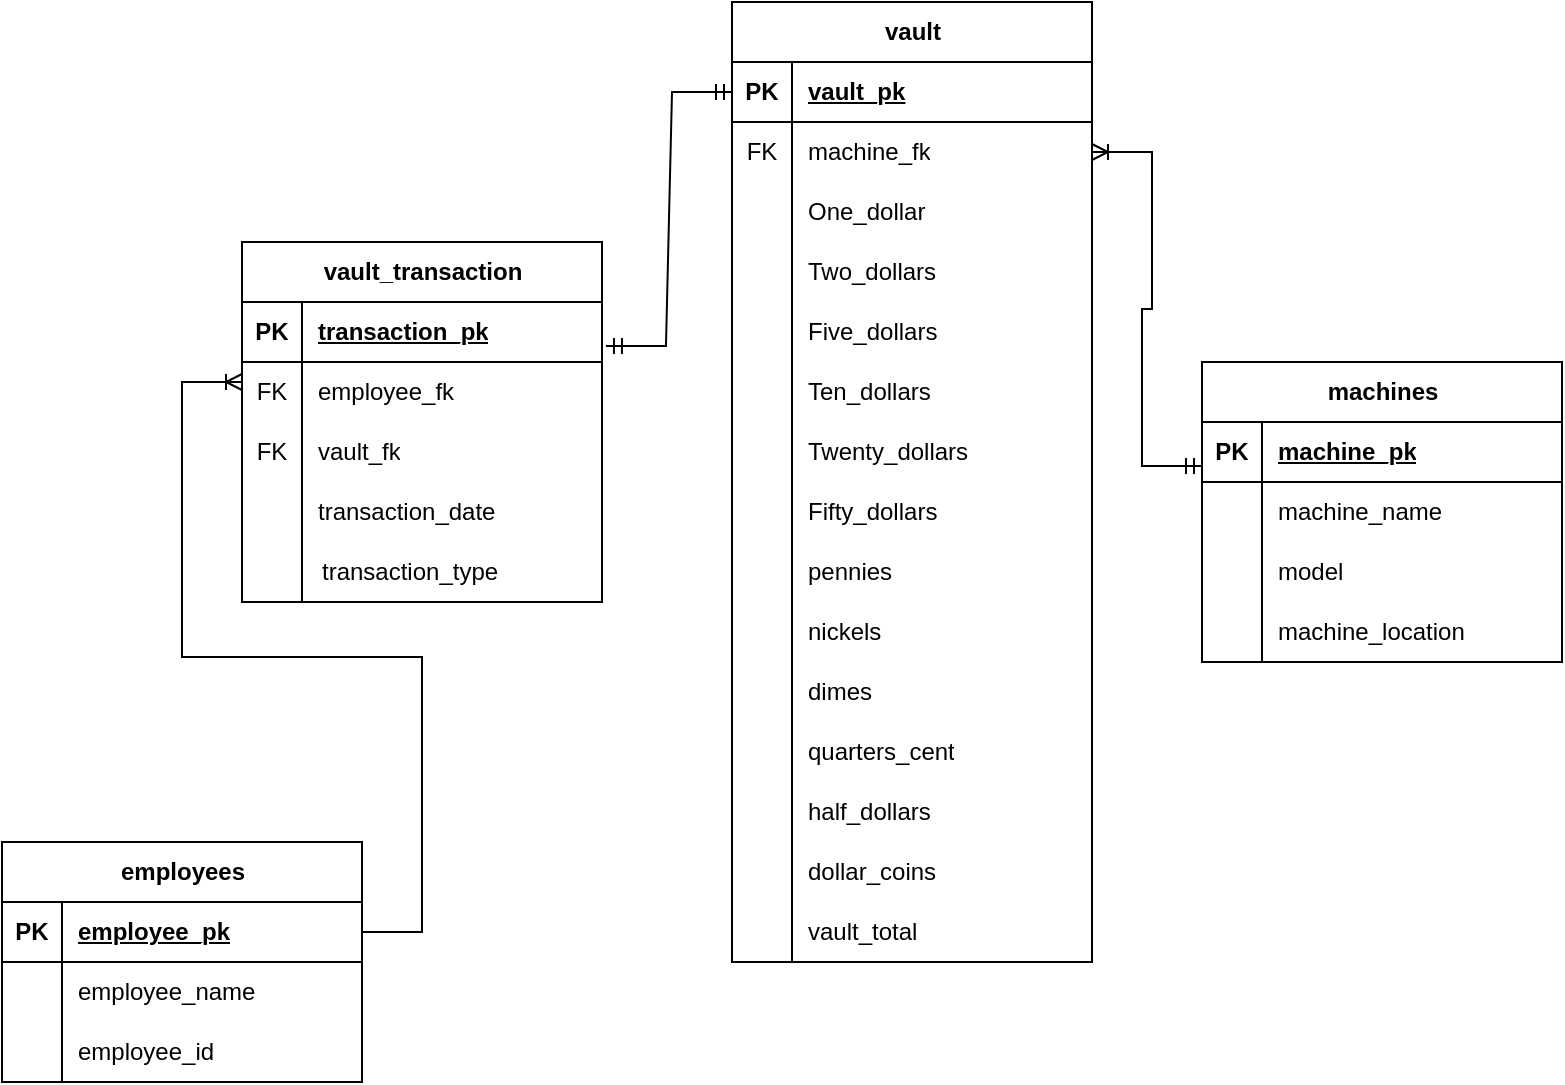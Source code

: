 <mxfile version="21.0.10" type="device"><diagram name="Page-1" id="SC1Mm9IqNEoPZo5DGhQD"><mxGraphModel dx="538" dy="452" grid="1" gridSize="10" guides="1" tooltips="1" connect="1" arrows="1" fold="1" page="1" pageScale="1" pageWidth="850" pageHeight="1100" math="0" shadow="0"><root><mxCell id="0"/><mxCell id="1" parent="0"/><mxCell id="5i9lo2ZhsD5Npf_soBxD-9" value="vault_transaction" style="shape=table;startSize=30;container=1;collapsible=1;childLayout=tableLayout;fixedRows=1;rowLines=0;fontStyle=1;align=center;resizeLast=1;html=1;" parent="1" vertex="1"><mxGeometry x="180" y="160" width="180" height="180" as="geometry"/></mxCell><mxCell id="5i9lo2ZhsD5Npf_soBxD-10" value="" style="shape=tableRow;horizontal=0;startSize=0;swimlaneHead=0;swimlaneBody=0;fillColor=none;collapsible=0;dropTarget=0;points=[[0,0.5],[1,0.5]];portConstraint=eastwest;top=0;left=0;right=0;bottom=1;" parent="5i9lo2ZhsD5Npf_soBxD-9" vertex="1"><mxGeometry y="30" width="180" height="30" as="geometry"/></mxCell><mxCell id="5i9lo2ZhsD5Npf_soBxD-11" value="PK" style="shape=partialRectangle;connectable=0;fillColor=none;top=0;left=0;bottom=0;right=0;fontStyle=1;overflow=hidden;whiteSpace=wrap;html=1;" parent="5i9lo2ZhsD5Npf_soBxD-10" vertex="1"><mxGeometry width="30" height="30" as="geometry"><mxRectangle width="30" height="30" as="alternateBounds"/></mxGeometry></mxCell><mxCell id="5i9lo2ZhsD5Npf_soBxD-12" value="transaction_pk" style="shape=partialRectangle;connectable=0;fillColor=none;top=0;left=0;bottom=0;right=0;align=left;spacingLeft=6;fontStyle=5;overflow=hidden;whiteSpace=wrap;html=1;" parent="5i9lo2ZhsD5Npf_soBxD-10" vertex="1"><mxGeometry x="30" width="150" height="30" as="geometry"><mxRectangle width="150" height="30" as="alternateBounds"/></mxGeometry></mxCell><mxCell id="5i9lo2ZhsD5Npf_soBxD-13" value="" style="shape=tableRow;horizontal=0;startSize=0;swimlaneHead=0;swimlaneBody=0;fillColor=none;collapsible=0;dropTarget=0;points=[[0,0.5],[1,0.5]];portConstraint=eastwest;top=0;left=0;right=0;bottom=0;" parent="5i9lo2ZhsD5Npf_soBxD-9" vertex="1"><mxGeometry y="60" width="180" height="30" as="geometry"/></mxCell><mxCell id="5i9lo2ZhsD5Npf_soBxD-14" value="FK" style="shape=partialRectangle;connectable=0;fillColor=none;top=0;left=0;bottom=0;right=0;editable=1;overflow=hidden;whiteSpace=wrap;html=1;" parent="5i9lo2ZhsD5Npf_soBxD-13" vertex="1"><mxGeometry width="30" height="30" as="geometry"><mxRectangle width="30" height="30" as="alternateBounds"/></mxGeometry></mxCell><mxCell id="5i9lo2ZhsD5Npf_soBxD-15" value="employee_fk" style="shape=partialRectangle;connectable=0;fillColor=none;top=0;left=0;bottom=0;right=0;align=left;spacingLeft=6;overflow=hidden;whiteSpace=wrap;html=1;" parent="5i9lo2ZhsD5Npf_soBxD-13" vertex="1"><mxGeometry x="30" width="150" height="30" as="geometry"><mxRectangle width="150" height="30" as="alternateBounds"/></mxGeometry></mxCell><mxCell id="5i9lo2ZhsD5Npf_soBxD-16" value="" style="shape=tableRow;horizontal=0;startSize=0;swimlaneHead=0;swimlaneBody=0;fillColor=none;collapsible=0;dropTarget=0;points=[[0,0.5],[1,0.5]];portConstraint=eastwest;top=0;left=0;right=0;bottom=0;" parent="5i9lo2ZhsD5Npf_soBxD-9" vertex="1"><mxGeometry y="90" width="180" height="30" as="geometry"/></mxCell><mxCell id="5i9lo2ZhsD5Npf_soBxD-17" value="FK" style="shape=partialRectangle;connectable=0;fillColor=none;top=0;left=0;bottom=0;right=0;editable=1;overflow=hidden;whiteSpace=wrap;html=1;" parent="5i9lo2ZhsD5Npf_soBxD-16" vertex="1"><mxGeometry width="30" height="30" as="geometry"><mxRectangle width="30" height="30" as="alternateBounds"/></mxGeometry></mxCell><mxCell id="5i9lo2ZhsD5Npf_soBxD-18" value="vault_fk" style="shape=partialRectangle;connectable=0;fillColor=none;top=0;left=0;bottom=0;right=0;align=left;spacingLeft=6;overflow=hidden;whiteSpace=wrap;html=1;" parent="5i9lo2ZhsD5Npf_soBxD-16" vertex="1"><mxGeometry x="30" width="150" height="30" as="geometry"><mxRectangle width="150" height="30" as="alternateBounds"/></mxGeometry></mxCell><mxCell id="5i9lo2ZhsD5Npf_soBxD-19" value="" style="shape=tableRow;horizontal=0;startSize=0;swimlaneHead=0;swimlaneBody=0;fillColor=none;collapsible=0;dropTarget=0;points=[[0,0.5],[1,0.5]];portConstraint=eastwest;top=0;left=0;right=0;bottom=0;" parent="5i9lo2ZhsD5Npf_soBxD-9" vertex="1"><mxGeometry y="120" width="180" height="30" as="geometry"/></mxCell><mxCell id="5i9lo2ZhsD5Npf_soBxD-20" value="" style="shape=partialRectangle;connectable=0;fillColor=none;top=0;left=0;bottom=0;right=0;editable=1;overflow=hidden;whiteSpace=wrap;html=1;" parent="5i9lo2ZhsD5Npf_soBxD-19" vertex="1"><mxGeometry width="30" height="30" as="geometry"><mxRectangle width="30" height="30" as="alternateBounds"/></mxGeometry></mxCell><mxCell id="5i9lo2ZhsD5Npf_soBxD-21" value="transaction_date" style="shape=partialRectangle;connectable=0;fillColor=none;top=0;left=0;bottom=0;right=0;align=left;spacingLeft=6;overflow=hidden;whiteSpace=wrap;html=1;" parent="5i9lo2ZhsD5Npf_soBxD-19" vertex="1"><mxGeometry x="30" width="150" height="30" as="geometry"><mxRectangle width="150" height="30" as="alternateBounds"/></mxGeometry></mxCell><mxCell id="5i9lo2ZhsD5Npf_soBxD-35" style="shape=tableRow;horizontal=0;startSize=0;swimlaneHead=0;swimlaneBody=0;fillColor=none;collapsible=0;dropTarget=0;points=[[0,0.5],[1,0.5]];portConstraint=eastwest;top=0;left=0;right=0;bottom=0;" parent="5i9lo2ZhsD5Npf_soBxD-9" vertex="1"><mxGeometry y="150" width="180" height="30" as="geometry"/></mxCell><mxCell id="5i9lo2ZhsD5Npf_soBxD-36" style="shape=partialRectangle;connectable=0;fillColor=none;top=0;left=0;bottom=0;right=0;editable=1;overflow=hidden;whiteSpace=wrap;html=1;" parent="5i9lo2ZhsD5Npf_soBxD-35" vertex="1"><mxGeometry width="30" height="30" as="geometry"><mxRectangle width="30" height="30" as="alternateBounds"/></mxGeometry></mxCell><mxCell id="5i9lo2ZhsD5Npf_soBxD-37" value="&lt;div style=&quot;background-color:#ffffff;padding-left:2px;padding-top:0px;padding-right:0px;padding-bottom:0px;&quot;&gt;transaction_type&lt;/div&gt;" style="shape=partialRectangle;connectable=0;fillColor=none;top=0;left=0;bottom=0;right=0;align=left;spacingLeft=6;overflow=hidden;whiteSpace=wrap;html=1;" parent="5i9lo2ZhsD5Npf_soBxD-35" vertex="1"><mxGeometry x="30" width="150" height="30" as="geometry"><mxRectangle width="150" height="30" as="alternateBounds"/></mxGeometry></mxCell><mxCell id="5i9lo2ZhsD5Npf_soBxD-39" value="vault" style="shape=table;startSize=30;container=1;collapsible=1;childLayout=tableLayout;fixedRows=1;rowLines=0;fontStyle=1;align=center;resizeLast=1;html=1;" parent="1" vertex="1"><mxGeometry x="425" y="40" width="180" height="480" as="geometry"/></mxCell><mxCell id="5i9lo2ZhsD5Npf_soBxD-40" value="" style="shape=tableRow;horizontal=0;startSize=0;swimlaneHead=0;swimlaneBody=0;fillColor=none;collapsible=0;dropTarget=0;points=[[0,0.5],[1,0.5]];portConstraint=eastwest;top=0;left=0;right=0;bottom=1;" parent="5i9lo2ZhsD5Npf_soBxD-39" vertex="1"><mxGeometry y="30" width="180" height="30" as="geometry"/></mxCell><mxCell id="5i9lo2ZhsD5Npf_soBxD-41" value="PK" style="shape=partialRectangle;connectable=0;fillColor=none;top=0;left=0;bottom=0;right=0;fontStyle=1;overflow=hidden;whiteSpace=wrap;html=1;" parent="5i9lo2ZhsD5Npf_soBxD-40" vertex="1"><mxGeometry width="30" height="30" as="geometry"><mxRectangle width="30" height="30" as="alternateBounds"/></mxGeometry></mxCell><mxCell id="5i9lo2ZhsD5Npf_soBxD-42" value="vault_pk" style="shape=partialRectangle;connectable=0;fillColor=none;top=0;left=0;bottom=0;right=0;align=left;spacingLeft=6;fontStyle=5;overflow=hidden;whiteSpace=wrap;html=1;" parent="5i9lo2ZhsD5Npf_soBxD-40" vertex="1"><mxGeometry x="30" width="150" height="30" as="geometry"><mxRectangle width="150" height="30" as="alternateBounds"/></mxGeometry></mxCell><mxCell id="5i9lo2ZhsD5Npf_soBxD-43" value="" style="shape=tableRow;horizontal=0;startSize=0;swimlaneHead=0;swimlaneBody=0;fillColor=none;collapsible=0;dropTarget=0;points=[[0,0.5],[1,0.5]];portConstraint=eastwest;top=0;left=0;right=0;bottom=0;" parent="5i9lo2ZhsD5Npf_soBxD-39" vertex="1"><mxGeometry y="60" width="180" height="30" as="geometry"/></mxCell><mxCell id="5i9lo2ZhsD5Npf_soBxD-44" value="FK" style="shape=partialRectangle;connectable=0;fillColor=none;top=0;left=0;bottom=0;right=0;editable=1;overflow=hidden;whiteSpace=wrap;html=1;" parent="5i9lo2ZhsD5Npf_soBxD-43" vertex="1"><mxGeometry width="30" height="30" as="geometry"><mxRectangle width="30" height="30" as="alternateBounds"/></mxGeometry></mxCell><mxCell id="5i9lo2ZhsD5Npf_soBxD-45" value="machine_fk" style="shape=partialRectangle;connectable=0;fillColor=none;top=0;left=0;bottom=0;right=0;align=left;spacingLeft=6;overflow=hidden;whiteSpace=wrap;html=1;" parent="5i9lo2ZhsD5Npf_soBxD-43" vertex="1"><mxGeometry x="30" width="150" height="30" as="geometry"><mxRectangle width="150" height="30" as="alternateBounds"/></mxGeometry></mxCell><mxCell id="5i9lo2ZhsD5Npf_soBxD-46" value="" style="shape=tableRow;horizontal=0;startSize=0;swimlaneHead=0;swimlaneBody=0;fillColor=none;collapsible=0;dropTarget=0;points=[[0,0.5],[1,0.5]];portConstraint=eastwest;top=0;left=0;right=0;bottom=0;" parent="5i9lo2ZhsD5Npf_soBxD-39" vertex="1"><mxGeometry y="90" width="180" height="30" as="geometry"/></mxCell><mxCell id="5i9lo2ZhsD5Npf_soBxD-47" value="" style="shape=partialRectangle;connectable=0;fillColor=none;top=0;left=0;bottom=0;right=0;editable=1;overflow=hidden;whiteSpace=wrap;html=1;" parent="5i9lo2ZhsD5Npf_soBxD-46" vertex="1"><mxGeometry width="30" height="30" as="geometry"><mxRectangle width="30" height="30" as="alternateBounds"/></mxGeometry></mxCell><mxCell id="5i9lo2ZhsD5Npf_soBxD-48" value="One_dollar" style="shape=partialRectangle;connectable=0;fillColor=none;top=0;left=0;bottom=0;right=0;align=left;spacingLeft=6;overflow=hidden;whiteSpace=wrap;html=1;" parent="5i9lo2ZhsD5Npf_soBxD-46" vertex="1"><mxGeometry x="30" width="150" height="30" as="geometry"><mxRectangle width="150" height="30" as="alternateBounds"/></mxGeometry></mxCell><mxCell id="5i9lo2ZhsD5Npf_soBxD-55" style="shape=tableRow;horizontal=0;startSize=0;swimlaneHead=0;swimlaneBody=0;fillColor=none;collapsible=0;dropTarget=0;points=[[0,0.5],[1,0.5]];portConstraint=eastwest;top=0;left=0;right=0;bottom=0;" parent="5i9lo2ZhsD5Npf_soBxD-39" vertex="1"><mxGeometry y="120" width="180" height="30" as="geometry"/></mxCell><mxCell id="5i9lo2ZhsD5Npf_soBxD-56" style="shape=partialRectangle;connectable=0;fillColor=none;top=0;left=0;bottom=0;right=0;editable=1;overflow=hidden;whiteSpace=wrap;html=1;" parent="5i9lo2ZhsD5Npf_soBxD-55" vertex="1"><mxGeometry width="30" height="30" as="geometry"><mxRectangle width="30" height="30" as="alternateBounds"/></mxGeometry></mxCell><mxCell id="5i9lo2ZhsD5Npf_soBxD-57" value="Two_dollars" style="shape=partialRectangle;connectable=0;fillColor=none;top=0;left=0;bottom=0;right=0;align=left;spacingLeft=6;overflow=hidden;whiteSpace=wrap;html=1;" parent="5i9lo2ZhsD5Npf_soBxD-55" vertex="1"><mxGeometry x="30" width="150" height="30" as="geometry"><mxRectangle width="150" height="30" as="alternateBounds"/></mxGeometry></mxCell><mxCell id="5i9lo2ZhsD5Npf_soBxD-52" style="shape=tableRow;horizontal=0;startSize=0;swimlaneHead=0;swimlaneBody=0;fillColor=none;collapsible=0;dropTarget=0;points=[[0,0.5],[1,0.5]];portConstraint=eastwest;top=0;left=0;right=0;bottom=0;" parent="5i9lo2ZhsD5Npf_soBxD-39" vertex="1"><mxGeometry y="150" width="180" height="30" as="geometry"/></mxCell><mxCell id="5i9lo2ZhsD5Npf_soBxD-53" style="shape=partialRectangle;connectable=0;fillColor=none;top=0;left=0;bottom=0;right=0;editable=1;overflow=hidden;whiteSpace=wrap;html=1;" parent="5i9lo2ZhsD5Npf_soBxD-52" vertex="1"><mxGeometry width="30" height="30" as="geometry"><mxRectangle width="30" height="30" as="alternateBounds"/></mxGeometry></mxCell><mxCell id="5i9lo2ZhsD5Npf_soBxD-54" value="Five_dollars" style="shape=partialRectangle;connectable=0;fillColor=none;top=0;left=0;bottom=0;right=0;align=left;spacingLeft=6;overflow=hidden;whiteSpace=wrap;html=1;" parent="5i9lo2ZhsD5Npf_soBxD-52" vertex="1"><mxGeometry x="30" width="150" height="30" as="geometry"><mxRectangle width="150" height="30" as="alternateBounds"/></mxGeometry></mxCell><mxCell id="5i9lo2ZhsD5Npf_soBxD-49" value="" style="shape=tableRow;horizontal=0;startSize=0;swimlaneHead=0;swimlaneBody=0;fillColor=none;collapsible=0;dropTarget=0;points=[[0,0.5],[1,0.5]];portConstraint=eastwest;top=0;left=0;right=0;bottom=0;" parent="5i9lo2ZhsD5Npf_soBxD-39" vertex="1"><mxGeometry y="180" width="180" height="30" as="geometry"/></mxCell><mxCell id="5i9lo2ZhsD5Npf_soBxD-50" value="" style="shape=partialRectangle;connectable=0;fillColor=none;top=0;left=0;bottom=0;right=0;editable=1;overflow=hidden;whiteSpace=wrap;html=1;" parent="5i9lo2ZhsD5Npf_soBxD-49" vertex="1"><mxGeometry width="30" height="30" as="geometry"><mxRectangle width="30" height="30" as="alternateBounds"/></mxGeometry></mxCell><mxCell id="5i9lo2ZhsD5Npf_soBxD-51" value="Ten_dollars" style="shape=partialRectangle;connectable=0;fillColor=none;top=0;left=0;bottom=0;right=0;align=left;spacingLeft=6;overflow=hidden;whiteSpace=wrap;html=1;" parent="5i9lo2ZhsD5Npf_soBxD-49" vertex="1"><mxGeometry x="30" width="150" height="30" as="geometry"><mxRectangle width="150" height="30" as="alternateBounds"/></mxGeometry></mxCell><mxCell id="5i9lo2ZhsD5Npf_soBxD-64" style="shape=tableRow;horizontal=0;startSize=0;swimlaneHead=0;swimlaneBody=0;fillColor=none;collapsible=0;dropTarget=0;points=[[0,0.5],[1,0.5]];portConstraint=eastwest;top=0;left=0;right=0;bottom=0;" parent="5i9lo2ZhsD5Npf_soBxD-39" vertex="1"><mxGeometry y="210" width="180" height="30" as="geometry"/></mxCell><mxCell id="5i9lo2ZhsD5Npf_soBxD-65" style="shape=partialRectangle;connectable=0;fillColor=none;top=0;left=0;bottom=0;right=0;editable=1;overflow=hidden;whiteSpace=wrap;html=1;" parent="5i9lo2ZhsD5Npf_soBxD-64" vertex="1"><mxGeometry width="30" height="30" as="geometry"><mxRectangle width="30" height="30" as="alternateBounds"/></mxGeometry></mxCell><mxCell id="5i9lo2ZhsD5Npf_soBxD-66" value="Twenty_dollars" style="shape=partialRectangle;connectable=0;fillColor=none;top=0;left=0;bottom=0;right=0;align=left;spacingLeft=6;overflow=hidden;whiteSpace=wrap;html=1;" parent="5i9lo2ZhsD5Npf_soBxD-64" vertex="1"><mxGeometry x="30" width="150" height="30" as="geometry"><mxRectangle width="150" height="30" as="alternateBounds"/></mxGeometry></mxCell><mxCell id="5i9lo2ZhsD5Npf_soBxD-61" style="shape=tableRow;horizontal=0;startSize=0;swimlaneHead=0;swimlaneBody=0;fillColor=none;collapsible=0;dropTarget=0;points=[[0,0.5],[1,0.5]];portConstraint=eastwest;top=0;left=0;right=0;bottom=0;" parent="5i9lo2ZhsD5Npf_soBxD-39" vertex="1"><mxGeometry y="240" width="180" height="30" as="geometry"/></mxCell><mxCell id="5i9lo2ZhsD5Npf_soBxD-62" style="shape=partialRectangle;connectable=0;fillColor=none;top=0;left=0;bottom=0;right=0;editable=1;overflow=hidden;whiteSpace=wrap;html=1;" parent="5i9lo2ZhsD5Npf_soBxD-61" vertex="1"><mxGeometry width="30" height="30" as="geometry"><mxRectangle width="30" height="30" as="alternateBounds"/></mxGeometry></mxCell><mxCell id="5i9lo2ZhsD5Npf_soBxD-63" value="Fifty_dollars" style="shape=partialRectangle;connectable=0;fillColor=none;top=0;left=0;bottom=0;right=0;align=left;spacingLeft=6;overflow=hidden;whiteSpace=wrap;html=1;" parent="5i9lo2ZhsD5Npf_soBxD-61" vertex="1"><mxGeometry x="30" width="150" height="30" as="geometry"><mxRectangle width="150" height="30" as="alternateBounds"/></mxGeometry></mxCell><mxCell id="5i9lo2ZhsD5Npf_soBxD-58" style="shape=tableRow;horizontal=0;startSize=0;swimlaneHead=0;swimlaneBody=0;fillColor=none;collapsible=0;dropTarget=0;points=[[0,0.5],[1,0.5]];portConstraint=eastwest;top=0;left=0;right=0;bottom=0;" parent="5i9lo2ZhsD5Npf_soBxD-39" vertex="1"><mxGeometry y="270" width="180" height="30" as="geometry"/></mxCell><mxCell id="5i9lo2ZhsD5Npf_soBxD-59" style="shape=partialRectangle;connectable=0;fillColor=none;top=0;left=0;bottom=0;right=0;editable=1;overflow=hidden;whiteSpace=wrap;html=1;" parent="5i9lo2ZhsD5Npf_soBxD-58" vertex="1"><mxGeometry width="30" height="30" as="geometry"><mxRectangle width="30" height="30" as="alternateBounds"/></mxGeometry></mxCell><mxCell id="5i9lo2ZhsD5Npf_soBxD-60" value="pennies" style="shape=partialRectangle;connectable=0;fillColor=none;top=0;left=0;bottom=0;right=0;align=left;spacingLeft=6;overflow=hidden;whiteSpace=wrap;html=1;" parent="5i9lo2ZhsD5Npf_soBxD-58" vertex="1"><mxGeometry x="30" width="150" height="30" as="geometry"><mxRectangle width="150" height="30" as="alternateBounds"/></mxGeometry></mxCell><mxCell id="5i9lo2ZhsD5Npf_soBxD-68" style="shape=tableRow;horizontal=0;startSize=0;swimlaneHead=0;swimlaneBody=0;fillColor=none;collapsible=0;dropTarget=0;points=[[0,0.5],[1,0.5]];portConstraint=eastwest;top=0;left=0;right=0;bottom=0;" parent="5i9lo2ZhsD5Npf_soBxD-39" vertex="1"><mxGeometry y="300" width="180" height="30" as="geometry"/></mxCell><mxCell id="5i9lo2ZhsD5Npf_soBxD-69" style="shape=partialRectangle;connectable=0;fillColor=none;top=0;left=0;bottom=0;right=0;editable=1;overflow=hidden;whiteSpace=wrap;html=1;" parent="5i9lo2ZhsD5Npf_soBxD-68" vertex="1"><mxGeometry width="30" height="30" as="geometry"><mxRectangle width="30" height="30" as="alternateBounds"/></mxGeometry></mxCell><mxCell id="5i9lo2ZhsD5Npf_soBxD-70" value="nickels" style="shape=partialRectangle;connectable=0;fillColor=none;top=0;left=0;bottom=0;right=0;align=left;spacingLeft=6;overflow=hidden;whiteSpace=wrap;html=1;" parent="5i9lo2ZhsD5Npf_soBxD-68" vertex="1"><mxGeometry x="30" width="150" height="30" as="geometry"><mxRectangle width="150" height="30" as="alternateBounds"/></mxGeometry></mxCell><mxCell id="5i9lo2ZhsD5Npf_soBxD-71" style="shape=tableRow;horizontal=0;startSize=0;swimlaneHead=0;swimlaneBody=0;fillColor=none;collapsible=0;dropTarget=0;points=[[0,0.5],[1,0.5]];portConstraint=eastwest;top=0;left=0;right=0;bottom=0;" parent="5i9lo2ZhsD5Npf_soBxD-39" vertex="1"><mxGeometry y="330" width="180" height="30" as="geometry"/></mxCell><mxCell id="5i9lo2ZhsD5Npf_soBxD-72" style="shape=partialRectangle;connectable=0;fillColor=none;top=0;left=0;bottom=0;right=0;editable=1;overflow=hidden;whiteSpace=wrap;html=1;" parent="5i9lo2ZhsD5Npf_soBxD-71" vertex="1"><mxGeometry width="30" height="30" as="geometry"><mxRectangle width="30" height="30" as="alternateBounds"/></mxGeometry></mxCell><mxCell id="5i9lo2ZhsD5Npf_soBxD-73" value="dimes" style="shape=partialRectangle;connectable=0;fillColor=none;top=0;left=0;bottom=0;right=0;align=left;spacingLeft=6;overflow=hidden;whiteSpace=wrap;html=1;" parent="5i9lo2ZhsD5Npf_soBxD-71" vertex="1"><mxGeometry x="30" width="150" height="30" as="geometry"><mxRectangle width="150" height="30" as="alternateBounds"/></mxGeometry></mxCell><mxCell id="5i9lo2ZhsD5Npf_soBxD-74" style="shape=tableRow;horizontal=0;startSize=0;swimlaneHead=0;swimlaneBody=0;fillColor=none;collapsible=0;dropTarget=0;points=[[0,0.5],[1,0.5]];portConstraint=eastwest;top=0;left=0;right=0;bottom=0;" parent="5i9lo2ZhsD5Npf_soBxD-39" vertex="1"><mxGeometry y="360" width="180" height="30" as="geometry"/></mxCell><mxCell id="5i9lo2ZhsD5Npf_soBxD-75" style="shape=partialRectangle;connectable=0;fillColor=none;top=0;left=0;bottom=0;right=0;editable=1;overflow=hidden;whiteSpace=wrap;html=1;" parent="5i9lo2ZhsD5Npf_soBxD-74" vertex="1"><mxGeometry width="30" height="30" as="geometry"><mxRectangle width="30" height="30" as="alternateBounds"/></mxGeometry></mxCell><mxCell id="5i9lo2ZhsD5Npf_soBxD-76" value="quarters_cent" style="shape=partialRectangle;connectable=0;fillColor=none;top=0;left=0;bottom=0;right=0;align=left;spacingLeft=6;overflow=hidden;whiteSpace=wrap;html=1;" parent="5i9lo2ZhsD5Npf_soBxD-74" vertex="1"><mxGeometry x="30" width="150" height="30" as="geometry"><mxRectangle width="150" height="30" as="alternateBounds"/></mxGeometry></mxCell><mxCell id="5i9lo2ZhsD5Npf_soBxD-80" style="shape=tableRow;horizontal=0;startSize=0;swimlaneHead=0;swimlaneBody=0;fillColor=none;collapsible=0;dropTarget=0;points=[[0,0.5],[1,0.5]];portConstraint=eastwest;top=0;left=0;right=0;bottom=0;" parent="5i9lo2ZhsD5Npf_soBxD-39" vertex="1"><mxGeometry y="390" width="180" height="30" as="geometry"/></mxCell><mxCell id="5i9lo2ZhsD5Npf_soBxD-81" style="shape=partialRectangle;connectable=0;fillColor=none;top=0;left=0;bottom=0;right=0;editable=1;overflow=hidden;whiteSpace=wrap;html=1;" parent="5i9lo2ZhsD5Npf_soBxD-80" vertex="1"><mxGeometry width="30" height="30" as="geometry"><mxRectangle width="30" height="30" as="alternateBounds"/></mxGeometry></mxCell><mxCell id="5i9lo2ZhsD5Npf_soBxD-82" value="half_dollars" style="shape=partialRectangle;connectable=0;fillColor=none;top=0;left=0;bottom=0;right=0;align=left;spacingLeft=6;overflow=hidden;whiteSpace=wrap;html=1;" parent="5i9lo2ZhsD5Npf_soBxD-80" vertex="1"><mxGeometry x="30" width="150" height="30" as="geometry"><mxRectangle width="150" height="30" as="alternateBounds"/></mxGeometry></mxCell><mxCell id="5i9lo2ZhsD5Npf_soBxD-77" style="shape=tableRow;horizontal=0;startSize=0;swimlaneHead=0;swimlaneBody=0;fillColor=none;collapsible=0;dropTarget=0;points=[[0,0.5],[1,0.5]];portConstraint=eastwest;top=0;left=0;right=0;bottom=0;" parent="5i9lo2ZhsD5Npf_soBxD-39" vertex="1"><mxGeometry y="420" width="180" height="30" as="geometry"/></mxCell><mxCell id="5i9lo2ZhsD5Npf_soBxD-78" style="shape=partialRectangle;connectable=0;fillColor=none;top=0;left=0;bottom=0;right=0;editable=1;overflow=hidden;whiteSpace=wrap;html=1;" parent="5i9lo2ZhsD5Npf_soBxD-77" vertex="1"><mxGeometry width="30" height="30" as="geometry"><mxRectangle width="30" height="30" as="alternateBounds"/></mxGeometry></mxCell><mxCell id="5i9lo2ZhsD5Npf_soBxD-79" value="dollar_coins" style="shape=partialRectangle;connectable=0;fillColor=none;top=0;left=0;bottom=0;right=0;align=left;spacingLeft=6;overflow=hidden;whiteSpace=wrap;html=1;" parent="5i9lo2ZhsD5Npf_soBxD-77" vertex="1"><mxGeometry x="30" width="150" height="30" as="geometry"><mxRectangle width="150" height="30" as="alternateBounds"/></mxGeometry></mxCell><mxCell id="2gSHx8DB6RynGWepaexe-1" style="shape=tableRow;horizontal=0;startSize=0;swimlaneHead=0;swimlaneBody=0;fillColor=none;collapsible=0;dropTarget=0;points=[[0,0.5],[1,0.5]];portConstraint=eastwest;top=0;left=0;right=0;bottom=0;" vertex="1" parent="5i9lo2ZhsD5Npf_soBxD-39"><mxGeometry y="450" width="180" height="30" as="geometry"/></mxCell><mxCell id="2gSHx8DB6RynGWepaexe-2" style="shape=partialRectangle;connectable=0;fillColor=none;top=0;left=0;bottom=0;right=0;editable=1;overflow=hidden;whiteSpace=wrap;html=1;" vertex="1" parent="2gSHx8DB6RynGWepaexe-1"><mxGeometry width="30" height="30" as="geometry"><mxRectangle width="30" height="30" as="alternateBounds"/></mxGeometry></mxCell><mxCell id="2gSHx8DB6RynGWepaexe-3" value="vault_total" style="shape=partialRectangle;connectable=0;fillColor=none;top=0;left=0;bottom=0;right=0;align=left;spacingLeft=6;overflow=hidden;whiteSpace=wrap;html=1;" vertex="1" parent="2gSHx8DB6RynGWepaexe-1"><mxGeometry x="30" width="150" height="30" as="geometry"><mxRectangle width="150" height="30" as="alternateBounds"/></mxGeometry></mxCell><mxCell id="5i9lo2ZhsD5Npf_soBxD-83" value="machines" style="shape=table;startSize=30;container=1;collapsible=1;childLayout=tableLayout;fixedRows=1;rowLines=0;fontStyle=1;align=center;resizeLast=1;html=1;" parent="1" vertex="1"><mxGeometry x="660" y="220" width="180" height="150" as="geometry"/></mxCell><mxCell id="5i9lo2ZhsD5Npf_soBxD-84" value="" style="shape=tableRow;horizontal=0;startSize=0;swimlaneHead=0;swimlaneBody=0;fillColor=none;collapsible=0;dropTarget=0;points=[[0,0.5],[1,0.5]];portConstraint=eastwest;top=0;left=0;right=0;bottom=1;" parent="5i9lo2ZhsD5Npf_soBxD-83" vertex="1"><mxGeometry y="30" width="180" height="30" as="geometry"/></mxCell><mxCell id="5i9lo2ZhsD5Npf_soBxD-85" value="PK" style="shape=partialRectangle;connectable=0;fillColor=none;top=0;left=0;bottom=0;right=0;fontStyle=1;overflow=hidden;whiteSpace=wrap;html=1;" parent="5i9lo2ZhsD5Npf_soBxD-84" vertex="1"><mxGeometry width="30" height="30" as="geometry"><mxRectangle width="30" height="30" as="alternateBounds"/></mxGeometry></mxCell><mxCell id="5i9lo2ZhsD5Npf_soBxD-86" value="machine_pk" style="shape=partialRectangle;connectable=0;fillColor=none;top=0;left=0;bottom=0;right=0;align=left;spacingLeft=6;fontStyle=5;overflow=hidden;whiteSpace=wrap;html=1;" parent="5i9lo2ZhsD5Npf_soBxD-84" vertex="1"><mxGeometry x="30" width="150" height="30" as="geometry"><mxRectangle width="150" height="30" as="alternateBounds"/></mxGeometry></mxCell><mxCell id="5i9lo2ZhsD5Npf_soBxD-87" value="" style="shape=tableRow;horizontal=0;startSize=0;swimlaneHead=0;swimlaneBody=0;fillColor=none;collapsible=0;dropTarget=0;points=[[0,0.5],[1,0.5]];portConstraint=eastwest;top=0;left=0;right=0;bottom=0;" parent="5i9lo2ZhsD5Npf_soBxD-83" vertex="1"><mxGeometry y="60" width="180" height="30" as="geometry"/></mxCell><mxCell id="5i9lo2ZhsD5Npf_soBxD-88" value="" style="shape=partialRectangle;connectable=0;fillColor=none;top=0;left=0;bottom=0;right=0;editable=1;overflow=hidden;whiteSpace=wrap;html=1;" parent="5i9lo2ZhsD5Npf_soBxD-87" vertex="1"><mxGeometry width="30" height="30" as="geometry"><mxRectangle width="30" height="30" as="alternateBounds"/></mxGeometry></mxCell><mxCell id="5i9lo2ZhsD5Npf_soBxD-89" value="machine_name" style="shape=partialRectangle;connectable=0;fillColor=none;top=0;left=0;bottom=0;right=0;align=left;spacingLeft=6;overflow=hidden;whiteSpace=wrap;html=1;" parent="5i9lo2ZhsD5Npf_soBxD-87" vertex="1"><mxGeometry x="30" width="150" height="30" as="geometry"><mxRectangle width="150" height="30" as="alternateBounds"/></mxGeometry></mxCell><mxCell id="5i9lo2ZhsD5Npf_soBxD-90" value="" style="shape=tableRow;horizontal=0;startSize=0;swimlaneHead=0;swimlaneBody=0;fillColor=none;collapsible=0;dropTarget=0;points=[[0,0.5],[1,0.5]];portConstraint=eastwest;top=0;left=0;right=0;bottom=0;" parent="5i9lo2ZhsD5Npf_soBxD-83" vertex="1"><mxGeometry y="90" width="180" height="30" as="geometry"/></mxCell><mxCell id="5i9lo2ZhsD5Npf_soBxD-91" value="" style="shape=partialRectangle;connectable=0;fillColor=none;top=0;left=0;bottom=0;right=0;editable=1;overflow=hidden;whiteSpace=wrap;html=1;" parent="5i9lo2ZhsD5Npf_soBxD-90" vertex="1"><mxGeometry width="30" height="30" as="geometry"><mxRectangle width="30" height="30" as="alternateBounds"/></mxGeometry></mxCell><mxCell id="5i9lo2ZhsD5Npf_soBxD-92" value="model" style="shape=partialRectangle;connectable=0;fillColor=none;top=0;left=0;bottom=0;right=0;align=left;spacingLeft=6;overflow=hidden;whiteSpace=wrap;html=1;" parent="5i9lo2ZhsD5Npf_soBxD-90" vertex="1"><mxGeometry x="30" width="150" height="30" as="geometry"><mxRectangle width="150" height="30" as="alternateBounds"/></mxGeometry></mxCell><mxCell id="5i9lo2ZhsD5Npf_soBxD-93" value="" style="shape=tableRow;horizontal=0;startSize=0;swimlaneHead=0;swimlaneBody=0;fillColor=none;collapsible=0;dropTarget=0;points=[[0,0.5],[1,0.5]];portConstraint=eastwest;top=0;left=0;right=0;bottom=0;" parent="5i9lo2ZhsD5Npf_soBxD-83" vertex="1"><mxGeometry y="120" width="180" height="30" as="geometry"/></mxCell><mxCell id="5i9lo2ZhsD5Npf_soBxD-94" value="" style="shape=partialRectangle;connectable=0;fillColor=none;top=0;left=0;bottom=0;right=0;editable=1;overflow=hidden;whiteSpace=wrap;html=1;" parent="5i9lo2ZhsD5Npf_soBxD-93" vertex="1"><mxGeometry width="30" height="30" as="geometry"><mxRectangle width="30" height="30" as="alternateBounds"/></mxGeometry></mxCell><mxCell id="5i9lo2ZhsD5Npf_soBxD-95" value="machine_location" style="shape=partialRectangle;connectable=0;fillColor=none;top=0;left=0;bottom=0;right=0;align=left;spacingLeft=6;overflow=hidden;whiteSpace=wrap;html=1;" parent="5i9lo2ZhsD5Npf_soBxD-93" vertex="1"><mxGeometry x="30" width="150" height="30" as="geometry"><mxRectangle width="150" height="30" as="alternateBounds"/></mxGeometry></mxCell><mxCell id="5i9lo2ZhsD5Npf_soBxD-97" value="" style="edgeStyle=entityRelationEdgeStyle;fontSize=12;html=1;endArrow=ERoneToMany;startArrow=ERmandOne;rounded=0;entryX=1;entryY=0.5;entryDx=0;entryDy=0;exitX=0;exitY=0.733;exitDx=0;exitDy=0;exitPerimeter=0;" parent="1" source="5i9lo2ZhsD5Npf_soBxD-84" target="5i9lo2ZhsD5Npf_soBxD-43" edge="1"><mxGeometry width="100" height="100" relative="1" as="geometry"><mxPoint x="560" y="190" as="sourcePoint"/><mxPoint x="660" y="90" as="targetPoint"/></mxGeometry></mxCell><mxCell id="5i9lo2ZhsD5Npf_soBxD-98" value="employees" style="shape=table;startSize=30;container=1;collapsible=1;childLayout=tableLayout;fixedRows=1;rowLines=0;fontStyle=1;align=center;resizeLast=1;html=1;" parent="1" vertex="1"><mxGeometry x="60" y="460" width="180" height="120" as="geometry"/></mxCell><mxCell id="5i9lo2ZhsD5Npf_soBxD-99" value="" style="shape=tableRow;horizontal=0;startSize=0;swimlaneHead=0;swimlaneBody=0;fillColor=none;collapsible=0;dropTarget=0;points=[[0,0.5],[1,0.5]];portConstraint=eastwest;top=0;left=0;right=0;bottom=1;" parent="5i9lo2ZhsD5Npf_soBxD-98" vertex="1"><mxGeometry y="30" width="180" height="30" as="geometry"/></mxCell><mxCell id="5i9lo2ZhsD5Npf_soBxD-100" value="PK" style="shape=partialRectangle;connectable=0;fillColor=none;top=0;left=0;bottom=0;right=0;fontStyle=1;overflow=hidden;whiteSpace=wrap;html=1;" parent="5i9lo2ZhsD5Npf_soBxD-99" vertex="1"><mxGeometry width="30" height="30" as="geometry"><mxRectangle width="30" height="30" as="alternateBounds"/></mxGeometry></mxCell><mxCell id="5i9lo2ZhsD5Npf_soBxD-101" value="employee_pk" style="shape=partialRectangle;connectable=0;fillColor=none;top=0;left=0;bottom=0;right=0;align=left;spacingLeft=6;fontStyle=5;overflow=hidden;whiteSpace=wrap;html=1;" parent="5i9lo2ZhsD5Npf_soBxD-99" vertex="1"><mxGeometry x="30" width="150" height="30" as="geometry"><mxRectangle width="150" height="30" as="alternateBounds"/></mxGeometry></mxCell><mxCell id="5i9lo2ZhsD5Npf_soBxD-102" value="" style="shape=tableRow;horizontal=0;startSize=0;swimlaneHead=0;swimlaneBody=0;fillColor=none;collapsible=0;dropTarget=0;points=[[0,0.5],[1,0.5]];portConstraint=eastwest;top=0;left=0;right=0;bottom=0;" parent="5i9lo2ZhsD5Npf_soBxD-98" vertex="1"><mxGeometry y="60" width="180" height="30" as="geometry"/></mxCell><mxCell id="5i9lo2ZhsD5Npf_soBxD-103" value="" style="shape=partialRectangle;connectable=0;fillColor=none;top=0;left=0;bottom=0;right=0;editable=1;overflow=hidden;whiteSpace=wrap;html=1;" parent="5i9lo2ZhsD5Npf_soBxD-102" vertex="1"><mxGeometry width="30" height="30" as="geometry"><mxRectangle width="30" height="30" as="alternateBounds"/></mxGeometry></mxCell><mxCell id="5i9lo2ZhsD5Npf_soBxD-104" value="employee_name" style="shape=partialRectangle;connectable=0;fillColor=none;top=0;left=0;bottom=0;right=0;align=left;spacingLeft=6;overflow=hidden;whiteSpace=wrap;html=1;" parent="5i9lo2ZhsD5Npf_soBxD-102" vertex="1"><mxGeometry x="30" width="150" height="30" as="geometry"><mxRectangle width="150" height="30" as="alternateBounds"/></mxGeometry></mxCell><mxCell id="5i9lo2ZhsD5Npf_soBxD-105" value="" style="shape=tableRow;horizontal=0;startSize=0;swimlaneHead=0;swimlaneBody=0;fillColor=none;collapsible=0;dropTarget=0;points=[[0,0.5],[1,0.5]];portConstraint=eastwest;top=0;left=0;right=0;bottom=0;" parent="5i9lo2ZhsD5Npf_soBxD-98" vertex="1"><mxGeometry y="90" width="180" height="30" as="geometry"/></mxCell><mxCell id="5i9lo2ZhsD5Npf_soBxD-106" value="" style="shape=partialRectangle;connectable=0;fillColor=none;top=0;left=0;bottom=0;right=0;editable=1;overflow=hidden;whiteSpace=wrap;html=1;" parent="5i9lo2ZhsD5Npf_soBxD-105" vertex="1"><mxGeometry width="30" height="30" as="geometry"><mxRectangle width="30" height="30" as="alternateBounds"/></mxGeometry></mxCell><mxCell id="5i9lo2ZhsD5Npf_soBxD-107" value="employee_id" style="shape=partialRectangle;connectable=0;fillColor=none;top=0;left=0;bottom=0;right=0;align=left;spacingLeft=6;overflow=hidden;whiteSpace=wrap;html=1;" parent="5i9lo2ZhsD5Npf_soBxD-105" vertex="1"><mxGeometry x="30" width="150" height="30" as="geometry"><mxRectangle width="150" height="30" as="alternateBounds"/></mxGeometry></mxCell><mxCell id="5i9lo2ZhsD5Npf_soBxD-113" style="edgeStyle=orthogonalEdgeStyle;rounded=0;orthogonalLoop=1;jettySize=auto;html=1;exitX=1;exitY=0.5;exitDx=0;exitDy=0;" parent="5i9lo2ZhsD5Npf_soBxD-98" source="5i9lo2ZhsD5Npf_soBxD-99" target="5i9lo2ZhsD5Npf_soBxD-99" edge="1"><mxGeometry relative="1" as="geometry"/></mxCell><mxCell id="5i9lo2ZhsD5Npf_soBxD-111" value="" style="edgeStyle=entityRelationEdgeStyle;fontSize=12;html=1;endArrow=ERoneToMany;rounded=0;" parent="1" source="5i9lo2ZhsD5Npf_soBxD-99" edge="1"><mxGeometry width="100" height="100" relative="1" as="geometry"><mxPoint x="70" y="440" as="sourcePoint"/><mxPoint x="180" y="230" as="targetPoint"/></mxGeometry></mxCell><mxCell id="5i9lo2ZhsD5Npf_soBxD-114" value="" style="edgeStyle=entityRelationEdgeStyle;fontSize=12;html=1;endArrow=ERmandOne;startArrow=ERmandOne;rounded=0;exitX=1.011;exitY=0.733;exitDx=0;exitDy=0;exitPerimeter=0;entryX=0;entryY=0.5;entryDx=0;entryDy=0;" parent="1" source="5i9lo2ZhsD5Npf_soBxD-10" target="5i9lo2ZhsD5Npf_soBxD-40" edge="1"><mxGeometry width="100" height="100" relative="1" as="geometry"><mxPoint x="330" y="180" as="sourcePoint"/><mxPoint x="420" y="80" as="targetPoint"/></mxGeometry></mxCell></root></mxGraphModel></diagram></mxfile>